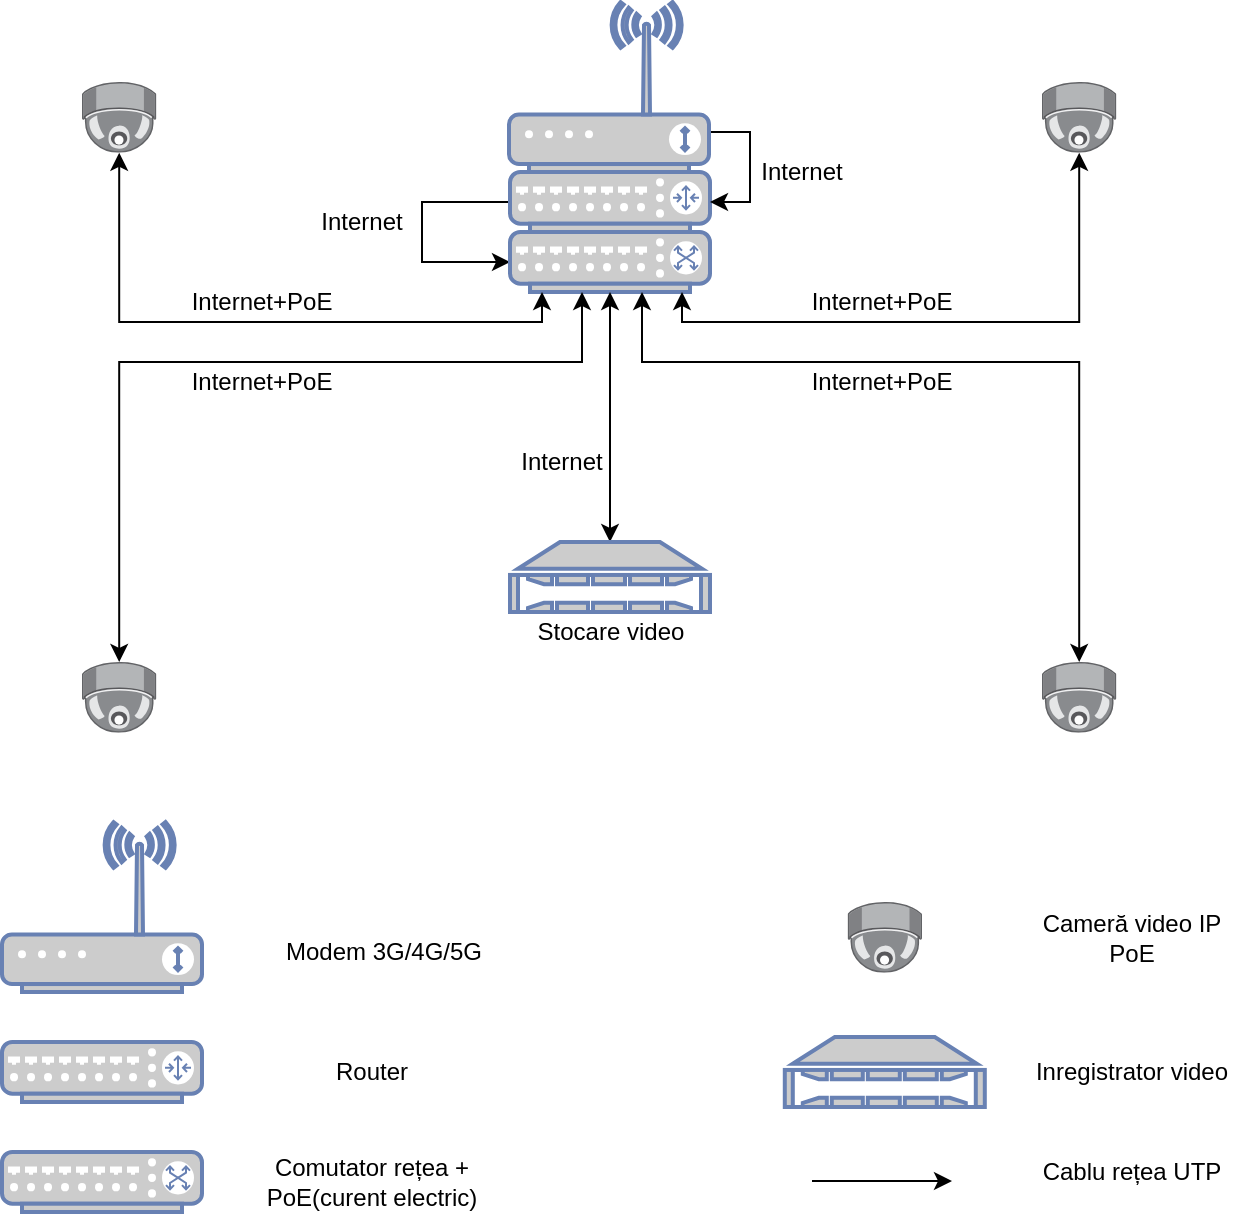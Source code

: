 <mxfile version="14.4.8" type="github">
  <diagram id="NFRNfm0h4ZY8vDqPIxej" name="Page-1">
    <mxGraphModel dx="786" dy="1689" grid="1" gridSize="10" guides="1" tooltips="1" connect="1" arrows="1" fold="1" page="1" pageScale="1" pageWidth="827" pageHeight="1169" math="0" shadow="0">
      <root>
        <mxCell id="0" />
        <mxCell id="1" parent="0" />
        <mxCell id="HXODYzN8fFKIpMeS8qYQ-25" style="edgeStyle=orthogonalEdgeStyle;rounded=0;orthogonalLoop=1;jettySize=auto;html=1;entryX=0;entryY=0.5;entryDx=0;entryDy=0;entryPerimeter=0;" parent="1" source="HXODYzN8fFKIpMeS8qYQ-4" target="HXODYzN8fFKIpMeS8qYQ-5" edge="1">
          <mxGeometry relative="1" as="geometry">
            <Array as="points">
              <mxPoint x="250" y="-1060" />
              <mxPoint x="250" y="-1030" />
            </Array>
          </mxGeometry>
        </mxCell>
        <mxCell id="HXODYzN8fFKIpMeS8qYQ-4" value="" style="fontColor=#0066CC;verticalAlign=top;verticalLabelPosition=bottom;labelPosition=center;align=center;html=1;outlineConnect=0;fillColor=#CCCCCC;strokeColor=#6881B3;gradientColor=none;gradientDirection=north;strokeWidth=2;shape=mxgraph.networks.router;" parent="1" vertex="1">
          <mxGeometry x="294" y="-1075" width="100" height="30" as="geometry" />
        </mxCell>
        <mxCell id="HXODYzN8fFKIpMeS8qYQ-5" value="" style="fontColor=#0066CC;verticalAlign=top;verticalLabelPosition=bottom;labelPosition=center;align=center;html=1;outlineConnect=0;fillColor=#CCCCCC;strokeColor=#6881B3;gradientColor=none;gradientDirection=north;strokeWidth=2;shape=mxgraph.networks.switch;" parent="1" vertex="1">
          <mxGeometry x="294" y="-1045" width="100" height="30" as="geometry" />
        </mxCell>
        <mxCell id="HXODYzN8fFKIpMeS8qYQ-27" style="edgeStyle=orthogonalEdgeStyle;rounded=0;orthogonalLoop=1;jettySize=auto;html=1;startArrow=classic;startFill=1;" parent="1" source="HXODYzN8fFKIpMeS8qYQ-6" target="HXODYzN8fFKIpMeS8qYQ-5" edge="1">
          <mxGeometry relative="1" as="geometry">
            <Array as="points">
              <mxPoint x="99" y="-1000" />
              <mxPoint x="310" y="-1000" />
            </Array>
          </mxGeometry>
        </mxCell>
        <mxCell id="HXODYzN8fFKIpMeS8qYQ-6" value="" style="points=[];aspect=fixed;html=1;align=center;shadow=0;dashed=0;image;image=img/lib/allied_telesis/security/Surveillance_Camera_Ceiling.svg;" parent="1" vertex="1">
          <mxGeometry x="80" y="-1120" width="37.2" height="35.4" as="geometry" />
        </mxCell>
        <mxCell id="HXODYzN8fFKIpMeS8qYQ-32" style="edgeStyle=orthogonalEdgeStyle;rounded=0;orthogonalLoop=1;jettySize=auto;html=1;startArrow=classic;startFill=1;" parent="1" source="HXODYzN8fFKIpMeS8qYQ-7" target="HXODYzN8fFKIpMeS8qYQ-5" edge="1">
          <mxGeometry relative="1" as="geometry">
            <Array as="points">
              <mxPoint x="579" y="-980" />
              <mxPoint x="360" y="-980" />
            </Array>
          </mxGeometry>
        </mxCell>
        <mxCell id="HXODYzN8fFKIpMeS8qYQ-7" value="" style="points=[];aspect=fixed;html=1;align=center;shadow=0;dashed=0;image;image=img/lib/allied_telesis/security/Surveillance_Camera_Ceiling.svg;" parent="1" vertex="1">
          <mxGeometry x="560" y="-830" width="37.2" height="35.4" as="geometry" />
        </mxCell>
        <mxCell id="HXODYzN8fFKIpMeS8qYQ-30" style="edgeStyle=orthogonalEdgeStyle;rounded=0;orthogonalLoop=1;jettySize=auto;html=1;startArrow=classic;startFill=1;" parent="1" source="HXODYzN8fFKIpMeS8qYQ-8" target="HXODYzN8fFKIpMeS8qYQ-5" edge="1">
          <mxGeometry relative="1" as="geometry">
            <Array as="points">
              <mxPoint x="579" y="-1000" />
              <mxPoint x="380" y="-1000" />
            </Array>
          </mxGeometry>
        </mxCell>
        <mxCell id="HXODYzN8fFKIpMeS8qYQ-8" value="" style="points=[];aspect=fixed;html=1;align=center;shadow=0;dashed=0;image;image=img/lib/allied_telesis/security/Surveillance_Camera_Ceiling.svg;" parent="1" vertex="1">
          <mxGeometry x="560" y="-1120" width="37.2" height="35.4" as="geometry" />
        </mxCell>
        <mxCell id="HXODYzN8fFKIpMeS8qYQ-29" style="edgeStyle=orthogonalEdgeStyle;rounded=0;orthogonalLoop=1;jettySize=auto;html=1;startArrow=classic;startFill=1;" parent="1" source="HXODYzN8fFKIpMeS8qYQ-9" target="HXODYzN8fFKIpMeS8qYQ-5" edge="1">
          <mxGeometry relative="1" as="geometry">
            <Array as="points">
              <mxPoint x="99" y="-980" />
              <mxPoint x="330" y="-980" />
            </Array>
          </mxGeometry>
        </mxCell>
        <mxCell id="HXODYzN8fFKIpMeS8qYQ-9" value="" style="points=[];aspect=fixed;html=1;align=center;shadow=0;dashed=0;image;image=img/lib/allied_telesis/security/Surveillance_Camera_Ceiling.svg;" parent="1" vertex="1">
          <mxGeometry x="80" y="-830" width="37.2" height="35.4" as="geometry" />
        </mxCell>
        <mxCell id="HXODYzN8fFKIpMeS8qYQ-33" style="edgeStyle=orthogonalEdgeStyle;rounded=0;orthogonalLoop=1;jettySize=auto;html=1;entryX=0.5;entryY=1;entryDx=0;entryDy=0;entryPerimeter=0;startArrow=classic;startFill=1;" parent="1" source="HXODYzN8fFKIpMeS8qYQ-12" target="HXODYzN8fFKIpMeS8qYQ-5" edge="1">
          <mxGeometry relative="1" as="geometry" />
        </mxCell>
        <mxCell id="HXODYzN8fFKIpMeS8qYQ-12" value="" style="fontColor=#0066CC;verticalAlign=top;verticalLabelPosition=bottom;labelPosition=center;align=center;html=1;outlineConnect=0;fillColor=#CCCCCC;strokeColor=#6881B3;gradientColor=none;gradientDirection=north;strokeWidth=2;shape=mxgraph.networks.nas_filer;" parent="1" vertex="1">
          <mxGeometry x="294" y="-890" width="100" height="35" as="geometry" />
        </mxCell>
        <mxCell id="HXODYzN8fFKIpMeS8qYQ-21" style="edgeStyle=orthogonalEdgeStyle;rounded=0;orthogonalLoop=1;jettySize=auto;html=1;entryX=1;entryY=0.5;entryDx=0;entryDy=0;entryPerimeter=0;" parent="1" source="HXODYzN8fFKIpMeS8qYQ-13" target="HXODYzN8fFKIpMeS8qYQ-4" edge="1">
          <mxGeometry relative="1" as="geometry">
            <Array as="points">
              <mxPoint x="414" y="-1095" />
              <mxPoint x="414" y="-1060" />
            </Array>
          </mxGeometry>
        </mxCell>
        <mxCell id="HXODYzN8fFKIpMeS8qYQ-13" value="" style="fontColor=#0066CC;verticalAlign=top;verticalLabelPosition=bottom;labelPosition=center;align=center;html=1;outlineConnect=0;fillColor=#CCCCCC;strokeColor=#6881B3;gradientColor=none;gradientDirection=north;strokeWidth=2;shape=mxgraph.networks.wireless_modem;" parent="1" vertex="1">
          <mxGeometry x="293.5" y="-1160" width="100" height="85" as="geometry" />
        </mxCell>
        <mxCell id="HXODYzN8fFKIpMeS8qYQ-22" value="Internet" style="text;html=1;strokeColor=none;fillColor=none;align=center;verticalAlign=middle;whiteSpace=wrap;rounded=0;" parent="1" vertex="1">
          <mxGeometry x="420" y="-1084.6" width="40" height="20" as="geometry" />
        </mxCell>
        <mxCell id="HXODYzN8fFKIpMeS8qYQ-26" value="Internet" style="text;html=1;strokeColor=none;fillColor=none;align=center;verticalAlign=middle;whiteSpace=wrap;rounded=0;" parent="1" vertex="1">
          <mxGeometry x="200" y="-1060" width="40" height="20" as="geometry" />
        </mxCell>
        <mxCell id="HXODYzN8fFKIpMeS8qYQ-34" value="Stocare video" style="text;html=1;strokeColor=none;fillColor=none;align=center;verticalAlign=middle;whiteSpace=wrap;rounded=0;" parent="1" vertex="1">
          <mxGeometry x="285.75" y="-850" width="116.5" height="10" as="geometry" />
        </mxCell>
        <mxCell id="HXODYzN8fFKIpMeS8qYQ-35" value="Internet+PoE" style="text;html=1;strokeColor=none;fillColor=none;align=center;verticalAlign=middle;whiteSpace=wrap;rounded=0;" parent="1" vertex="1">
          <mxGeometry x="150" y="-1020" width="40" height="20" as="geometry" />
        </mxCell>
        <mxCell id="HXODYzN8fFKIpMeS8qYQ-36" value="Internet+PoE" style="text;html=1;strokeColor=none;fillColor=none;align=center;verticalAlign=middle;whiteSpace=wrap;rounded=0;" parent="1" vertex="1">
          <mxGeometry x="460" y="-1020" width="40" height="20" as="geometry" />
        </mxCell>
        <mxCell id="HXODYzN8fFKIpMeS8qYQ-37" value="Internet+PoE" style="text;html=1;strokeColor=none;fillColor=none;align=center;verticalAlign=middle;whiteSpace=wrap;rounded=0;" parent="1" vertex="1">
          <mxGeometry x="150" y="-980" width="40" height="20" as="geometry" />
        </mxCell>
        <mxCell id="HXODYzN8fFKIpMeS8qYQ-38" value="Internet+PoE&lt;br&gt;" style="text;html=1;strokeColor=none;fillColor=none;align=center;verticalAlign=middle;whiteSpace=wrap;rounded=0;" parent="1" vertex="1">
          <mxGeometry x="460" y="-980" width="40" height="20" as="geometry" />
        </mxCell>
        <mxCell id="ZMkAfZKp-Kzsd5ykoG6e-1" value="" style="fontColor=#0066CC;verticalAlign=top;verticalLabelPosition=bottom;labelPosition=center;align=center;html=1;outlineConnect=0;fillColor=#CCCCCC;strokeColor=#6881B3;gradientColor=none;gradientDirection=north;strokeWidth=2;shape=mxgraph.networks.wireless_modem;" vertex="1" parent="1">
          <mxGeometry x="40" y="-750" width="100" height="85" as="geometry" />
        </mxCell>
        <mxCell id="ZMkAfZKp-Kzsd5ykoG6e-2" value="Modem 3G/4G/5G" style="text;html=1;strokeColor=none;fillColor=none;align=center;verticalAlign=middle;whiteSpace=wrap;rounded=0;" vertex="1" parent="1">
          <mxGeometry x="175.75" y="-694.6" width="110" height="20" as="geometry" />
        </mxCell>
        <mxCell id="ZMkAfZKp-Kzsd5ykoG6e-3" value="" style="fontColor=#0066CC;verticalAlign=top;verticalLabelPosition=bottom;labelPosition=center;align=center;html=1;outlineConnect=0;fillColor=#CCCCCC;strokeColor=#6881B3;gradientColor=none;gradientDirection=north;strokeWidth=2;shape=mxgraph.networks.router;" vertex="1" parent="1">
          <mxGeometry x="40" y="-640" width="100" height="30" as="geometry" />
        </mxCell>
        <mxCell id="ZMkAfZKp-Kzsd5ykoG6e-4" value="Router" style="text;html=1;strokeColor=none;fillColor=none;align=center;verticalAlign=middle;whiteSpace=wrap;rounded=0;" vertex="1" parent="1">
          <mxGeometry x="170" y="-635" width="110" height="20" as="geometry" />
        </mxCell>
        <mxCell id="ZMkAfZKp-Kzsd5ykoG6e-5" value="" style="fontColor=#0066CC;verticalAlign=top;verticalLabelPosition=bottom;labelPosition=center;align=center;html=1;outlineConnect=0;fillColor=#CCCCCC;strokeColor=#6881B3;gradientColor=none;gradientDirection=north;strokeWidth=2;shape=mxgraph.networks.switch;" vertex="1" parent="1">
          <mxGeometry x="40" y="-585" width="100" height="30" as="geometry" />
        </mxCell>
        <mxCell id="ZMkAfZKp-Kzsd5ykoG6e-6" value="Comutator rețea + PoE(curent electric)" style="text;html=1;strokeColor=none;fillColor=none;align=center;verticalAlign=middle;whiteSpace=wrap;rounded=0;" vertex="1" parent="1">
          <mxGeometry x="170" y="-580" width="110" height="20" as="geometry" />
        </mxCell>
        <mxCell id="ZMkAfZKp-Kzsd5ykoG6e-7" value="" style="points=[];aspect=fixed;html=1;align=center;shadow=0;dashed=0;image;image=img/lib/allied_telesis/security/Surveillance_Camera_Ceiling.svg;" vertex="1" parent="1">
          <mxGeometry x="462.8" y="-710" width="37.2" height="35.4" as="geometry" />
        </mxCell>
        <mxCell id="ZMkAfZKp-Kzsd5ykoG6e-8" value="Cameră video IP PoE" style="text;html=1;strokeColor=none;fillColor=none;align=center;verticalAlign=middle;whiteSpace=wrap;rounded=0;" vertex="1" parent="1">
          <mxGeometry x="550" y="-702.3" width="110" height="20" as="geometry" />
        </mxCell>
        <mxCell id="ZMkAfZKp-Kzsd5ykoG6e-9" value="" style="fontColor=#0066CC;verticalAlign=top;verticalLabelPosition=bottom;labelPosition=center;align=center;html=1;outlineConnect=0;fillColor=#CCCCCC;strokeColor=#6881B3;gradientColor=none;gradientDirection=north;strokeWidth=2;shape=mxgraph.networks.nas_filer;" vertex="1" parent="1">
          <mxGeometry x="431.4" y="-642.5" width="100" height="35" as="geometry" />
        </mxCell>
        <mxCell id="ZMkAfZKp-Kzsd5ykoG6e-10" value="Inregistrator video" style="text;html=1;strokeColor=none;fillColor=none;align=center;verticalAlign=middle;whiteSpace=wrap;rounded=0;" vertex="1" parent="1">
          <mxGeometry x="550" y="-635" width="110" height="20" as="geometry" />
        </mxCell>
        <mxCell id="ZMkAfZKp-Kzsd5ykoG6e-11" value="" style="endArrow=classic;html=1;" edge="1" parent="1">
          <mxGeometry width="50" height="50" relative="1" as="geometry">
            <mxPoint x="445" y="-570.5" as="sourcePoint" />
            <mxPoint x="515" y="-570.5" as="targetPoint" />
          </mxGeometry>
        </mxCell>
        <mxCell id="ZMkAfZKp-Kzsd5ykoG6e-12" value="Cablu rețea UTP" style="text;html=1;strokeColor=none;fillColor=none;align=center;verticalAlign=middle;whiteSpace=wrap;rounded=0;" vertex="1" parent="1">
          <mxGeometry x="550" y="-585" width="110" height="20" as="geometry" />
        </mxCell>
        <mxCell id="ZMkAfZKp-Kzsd5ykoG6e-13" value="Internet" style="text;html=1;strokeColor=none;fillColor=none;align=center;verticalAlign=middle;whiteSpace=wrap;rounded=0;" vertex="1" parent="1">
          <mxGeometry x="300" y="-940" width="40" height="20" as="geometry" />
        </mxCell>
      </root>
    </mxGraphModel>
  </diagram>
</mxfile>
